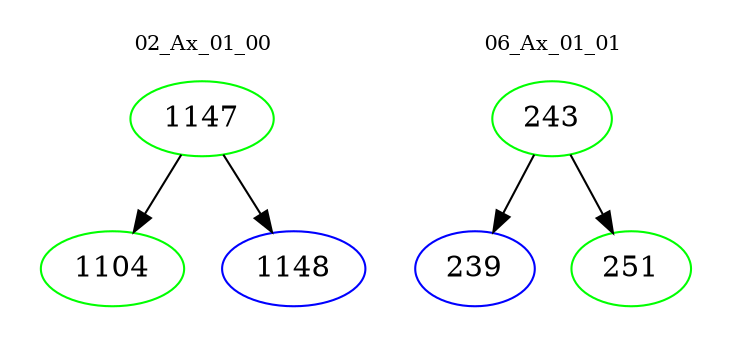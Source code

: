 digraph{
subgraph cluster_0 {
color = white
label = "02_Ax_01_00";
fontsize=10;
T0_1147 [label="1147", color="green"]
T0_1147 -> T0_1104 [color="black"]
T0_1104 [label="1104", color="green"]
T0_1147 -> T0_1148 [color="black"]
T0_1148 [label="1148", color="blue"]
}
subgraph cluster_1 {
color = white
label = "06_Ax_01_01";
fontsize=10;
T1_243 [label="243", color="green"]
T1_243 -> T1_239 [color="black"]
T1_239 [label="239", color="blue"]
T1_243 -> T1_251 [color="black"]
T1_251 [label="251", color="green"]
}
}
